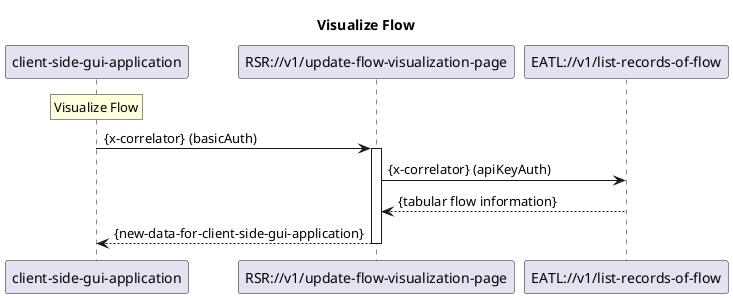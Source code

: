 @startuml 03x_visualize_flow
skinparam responseMessageBelowArrow true

title Visualize Flow

participant "client-side-gui-application"
participant "RSR://v1/update-flow-visualization-page"
participant "EATL://v1/list-records-of-flow"

rnote over "client-side-gui-application": Visualize Flow
"client-side-gui-application" -> "RSR://v1/update-flow-visualization-page": {x-correlator} (basicAuth)
activate "RSR://v1/update-flow-visualization-page"

"RSR://v1/update-flow-visualization-page" -> "EATL://v1/list-records-of-flow": {x-correlator} (apiKeyAuth)
"EATL://v1/list-records-of-flow" --> "RSR://v1/update-flow-visualization-page": {tabular flow information}

"RSR://v1/update-flow-visualization-page" --> "client-side-gui-application": {new-data-for-client-side-gui-application}
deactivate "RSR://v1/update-flow-visualization-page"

@enduml